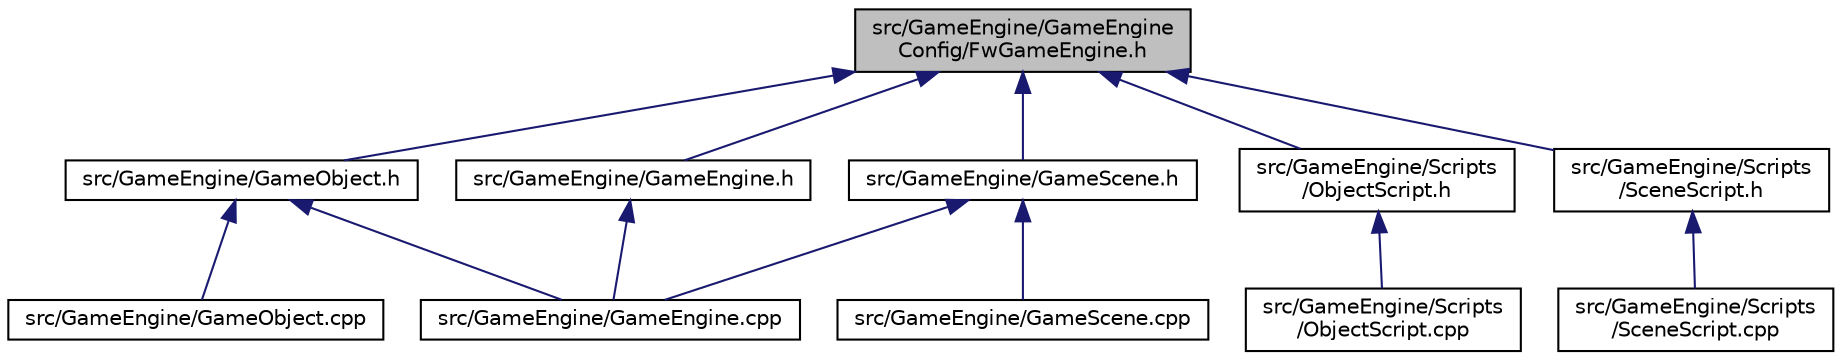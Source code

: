 digraph "src/GameEngine/GameEngineConfig/FwGameEngine.h"
{
  edge [fontname="Helvetica",fontsize="10",labelfontname="Helvetica",labelfontsize="10"];
  node [fontname="Helvetica",fontsize="10",shape=record];
  Node1 [label="src/GameEngine/GameEngine\lConfig/FwGameEngine.h",height=0.2,width=0.4,color="black", fillcolor="grey75", style="filled" fontcolor="black"];
  Node1 -> Node2 [dir="back",color="midnightblue",fontsize="10",style="solid",fontname="Helvetica"];
  Node2 [label="src/GameEngine/GameEngine.h",height=0.2,width=0.4,color="black", fillcolor="white", style="filled",URL="$_game_engine_8h.html"];
  Node2 -> Node3 [dir="back",color="midnightblue",fontsize="10",style="solid",fontname="Helvetica"];
  Node3 [label="src/GameEngine/GameEngine.cpp",height=0.2,width=0.4,color="black", fillcolor="white", style="filled",URL="$_game_engine_8cpp.html"];
  Node1 -> Node4 [dir="back",color="midnightblue",fontsize="10",style="solid",fontname="Helvetica"];
  Node4 [label="src/GameEngine/GameObject.h",height=0.2,width=0.4,color="black", fillcolor="white", style="filled",URL="$_game_object_8h.html"];
  Node4 -> Node3 [dir="back",color="midnightblue",fontsize="10",style="solid",fontname="Helvetica"];
  Node4 -> Node5 [dir="back",color="midnightblue",fontsize="10",style="solid",fontname="Helvetica"];
  Node5 [label="src/GameEngine/GameObject.cpp",height=0.2,width=0.4,color="black", fillcolor="white", style="filled",URL="$_game_object_8cpp.html"];
  Node1 -> Node6 [dir="back",color="midnightblue",fontsize="10",style="solid",fontname="Helvetica"];
  Node6 [label="src/GameEngine/GameScene.h",height=0.2,width=0.4,color="black", fillcolor="white", style="filled",URL="$_game_scene_8h.html"];
  Node6 -> Node3 [dir="back",color="midnightblue",fontsize="10",style="solid",fontname="Helvetica"];
  Node6 -> Node7 [dir="back",color="midnightblue",fontsize="10",style="solid",fontname="Helvetica"];
  Node7 [label="src/GameEngine/GameScene.cpp",height=0.2,width=0.4,color="black", fillcolor="white", style="filled",URL="$_game_scene_8cpp.html"];
  Node1 -> Node8 [dir="back",color="midnightblue",fontsize="10",style="solid",fontname="Helvetica"];
  Node8 [label="src/GameEngine/Scripts\l/ObjectScript.h",height=0.2,width=0.4,color="black", fillcolor="white", style="filled",URL="$_object_script_8h.html"];
  Node8 -> Node9 [dir="back",color="midnightblue",fontsize="10",style="solid",fontname="Helvetica"];
  Node9 [label="src/GameEngine/Scripts\l/ObjectScript.cpp",height=0.2,width=0.4,color="black", fillcolor="white", style="filled",URL="$_object_script_8cpp.html"];
  Node1 -> Node10 [dir="back",color="midnightblue",fontsize="10",style="solid",fontname="Helvetica"];
  Node10 [label="src/GameEngine/Scripts\l/SceneScript.h",height=0.2,width=0.4,color="black", fillcolor="white", style="filled",URL="$_scene_script_8h.html"];
  Node10 -> Node11 [dir="back",color="midnightblue",fontsize="10",style="solid",fontname="Helvetica"];
  Node11 [label="src/GameEngine/Scripts\l/SceneScript.cpp",height=0.2,width=0.4,color="black", fillcolor="white", style="filled",URL="$_scene_script_8cpp.html"];
}
